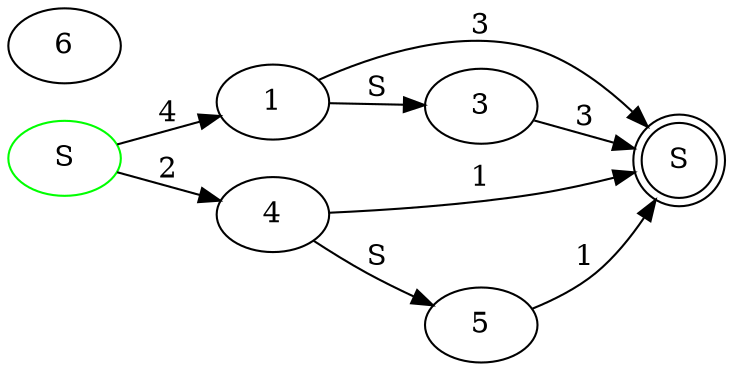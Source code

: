 digraph g
{
0;1;2;3;4;5;6;
rankdir = LR
0[label="S", color="green"]
2[label="S", shape="doublecircle"]

0 -> 1[label = "4"]
1 -> 2[label = "3"]
1 -> 3[label = "S"]
3 -> 2[label = "3"]
0 -> 4[label = "2"]
4 -> 2[label = "1"]
4 -> 5[label = "S"]
5 -> 2[label = "1"]
}
